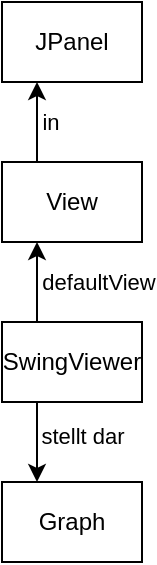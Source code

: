 <mxfile version="26.0.10">
  <diagram id="-DIWaByXt_m7z3d51n2L" name="Page-1">
    <mxGraphModel dx="80" dy="347" grid="0" gridSize="10" guides="1" tooltips="1" connect="1" arrows="1" fold="1" page="0" pageScale="1" pageWidth="827" pageHeight="1169" background="none" math="0" shadow="0">
      <root>
        <mxCell id="0" />
        <mxCell id="1" parent="0" />
        <mxCell id="rSUPBq_ydl9bu0ZxvEy1-9" value="JPanel" style="rounded=0;whiteSpace=wrap;html=1;" parent="1" vertex="1">
          <mxGeometry x="590" y="260" width="70" height="40" as="geometry" />
        </mxCell>
        <mxCell id="rSUPBq_ydl9bu0ZxvEy1-19" value="" style="edgeStyle=orthogonalEdgeStyle;rounded=0;orthogonalLoop=1;jettySize=auto;html=1;entryX=0.25;entryY=1;entryDx=0;entryDy=0;exitX=0.25;exitY=0;exitDx=0;exitDy=0;" parent="1" source="rSUPBq_ydl9bu0ZxvEy1-10" target="rSUPBq_ydl9bu0ZxvEy1-9" edge="1">
          <mxGeometry relative="1" as="geometry" />
        </mxCell>
        <mxCell id="rSUPBq_ydl9bu0ZxvEy1-20" value="in" style="edgeLabel;html=1;align=center;verticalAlign=middle;resizable=0;points=[];" parent="rSUPBq_ydl9bu0ZxvEy1-19" vertex="1" connectable="0">
          <mxGeometry relative="1" as="geometry">
            <mxPoint x="6" as="offset" />
          </mxGeometry>
        </mxCell>
        <mxCell id="rSUPBq_ydl9bu0ZxvEy1-10" value="View" style="rounded=0;whiteSpace=wrap;html=1;" parent="1" vertex="1">
          <mxGeometry x="590" y="340" width="70" height="40" as="geometry" />
        </mxCell>
        <mxCell id="rSUPBq_ydl9bu0ZxvEy1-15" value="" style="edgeStyle=orthogonalEdgeStyle;rounded=0;orthogonalLoop=1;jettySize=auto;html=1;entryX=0.25;entryY=0;entryDx=0;entryDy=0;exitX=0.25;exitY=1;exitDx=0;exitDy=0;" parent="1" source="rSUPBq_ydl9bu0ZxvEy1-11" target="rSUPBq_ydl9bu0ZxvEy1-12" edge="1">
          <mxGeometry relative="1" as="geometry">
            <Array as="points" />
            <mxPoint x="624.86" y="460.5" as="sourcePoint" />
            <mxPoint x="624.86" y="529.5" as="targetPoint" />
          </mxGeometry>
        </mxCell>
        <mxCell id="rSUPBq_ydl9bu0ZxvEy1-16" value="stellt dar" style="edgeLabel;html=1;align=center;verticalAlign=middle;resizable=0;points=[];" parent="rSUPBq_ydl9bu0ZxvEy1-15" vertex="1" connectable="0">
          <mxGeometry relative="1" as="geometry">
            <mxPoint x="22" y="-3" as="offset" />
          </mxGeometry>
        </mxCell>
        <mxCell id="rSUPBq_ydl9bu0ZxvEy1-17" value="" style="edgeStyle=orthogonalEdgeStyle;rounded=0;orthogonalLoop=1;jettySize=auto;html=1;entryX=0.25;entryY=1;entryDx=0;entryDy=0;exitX=0.25;exitY=0;exitDx=0;exitDy=0;" parent="1" source="rSUPBq_ydl9bu0ZxvEy1-11" target="rSUPBq_ydl9bu0ZxvEy1-10" edge="1">
          <mxGeometry relative="1" as="geometry" />
        </mxCell>
        <mxCell id="rSUPBq_ydl9bu0ZxvEy1-18" value="defaultView" style="edgeLabel;html=1;align=center;verticalAlign=middle;resizable=0;points=[];" parent="rSUPBq_ydl9bu0ZxvEy1-17" vertex="1" connectable="0">
          <mxGeometry relative="1" as="geometry">
            <mxPoint x="30" as="offset" />
          </mxGeometry>
        </mxCell>
        <mxCell id="rSUPBq_ydl9bu0ZxvEy1-11" value="SwingViewer" style="rounded=0;whiteSpace=wrap;html=1;" parent="1" vertex="1">
          <mxGeometry x="590" y="420" width="70" height="40" as="geometry" />
        </mxCell>
        <mxCell id="rSUPBq_ydl9bu0ZxvEy1-12" value="Graph" style="rounded=0;whiteSpace=wrap;html=1;" parent="1" vertex="1">
          <mxGeometry x="590" y="500" width="70" height="40" as="geometry" />
        </mxCell>
      </root>
    </mxGraphModel>
  </diagram>
</mxfile>
